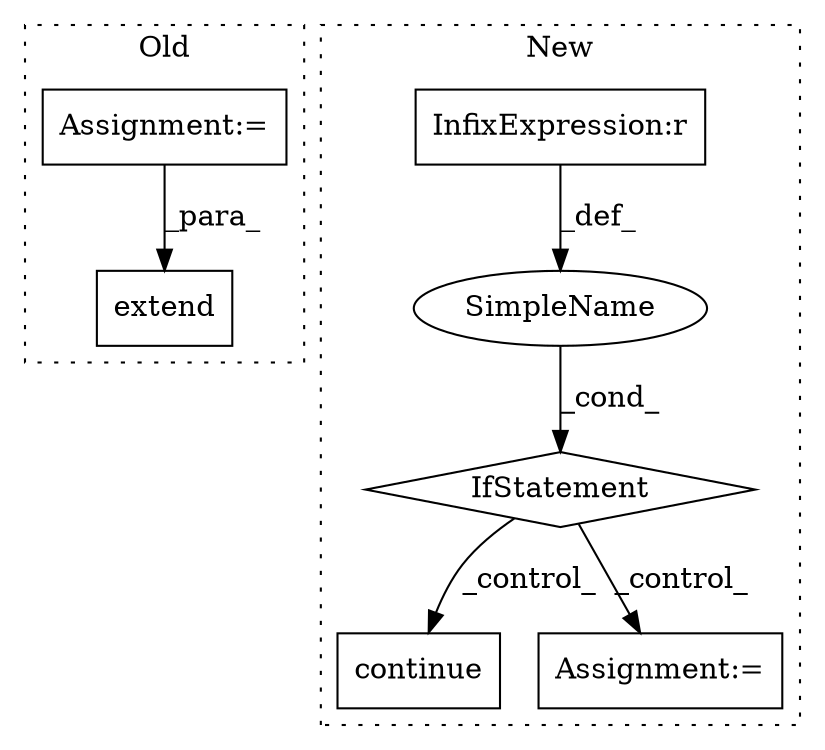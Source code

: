 digraph G {
subgraph cluster0 {
1 [label="extend" a="32" s="1871,2031" l="22,-5" shape="box"];
7 [label="Assignment:=" a="7" s="2000" l="23" shape="box"];
label = "Old";
style="dotted";
}
subgraph cluster1 {
2 [label="continue" a="18" s="1642" l="9" shape="box"];
3 [label="IfStatement" a="25" s="1585,1630" l="4,2" shape="diamond"];
4 [label="SimpleName" a="42" s="" l="" shape="ellipse"];
5 [label="Assignment:=" a="7" s="2252" l="1" shape="box"];
6 [label="InfixExpression:r" a="27" s="1591" l="4" shape="box"];
label = "New";
style="dotted";
}
3 -> 5 [label="_control_"];
3 -> 2 [label="_control_"];
4 -> 3 [label="_cond_"];
6 -> 4 [label="_def_"];
7 -> 1 [label="_para_"];
}
